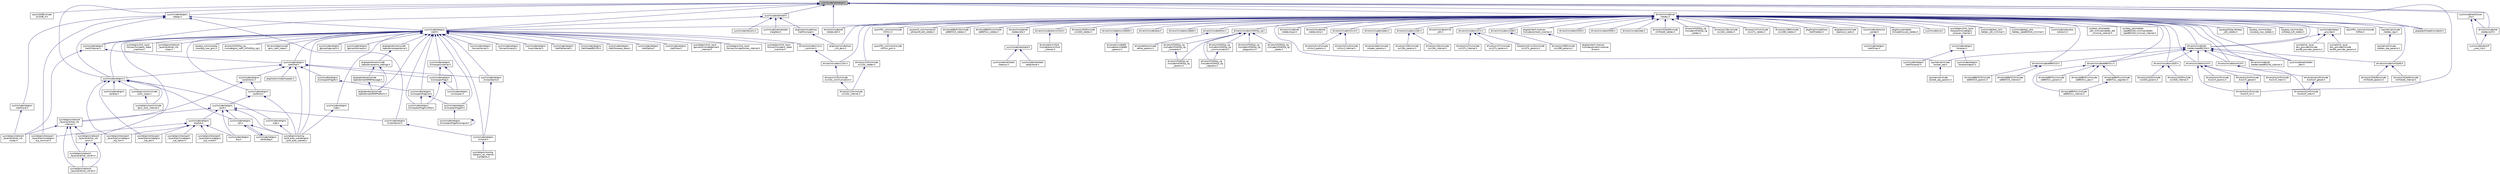 digraph "sys/include/net/netopt.h"
{
 // LATEX_PDF_SIZE
  edge [fontname="Helvetica",fontsize="10",labelfontname="Helvetica",labelfontsize="10"];
  node [fontname="Helvetica",fontsize="10",shape=record];
  Node1 [label="sys/include/net/netopt.h",height=0.2,width=0.4,color="black", fillcolor="grey75", style="filled", fontcolor="black",tooltip="Definition of global configuration options."];
  Node1 -> Node2 [dir="back",color="midnightblue",fontsize="10",style="solid",fontname="Helvetica"];
  Node2 [label="cpu/cc2538/include\l/cc2538_rf.h",height=0.2,width=0.4,color="black", fillcolor="white", style="filled",URL="$cc2538__rf_8h.html",tooltip="Low-level radio driver for the CC2538."];
  Node1 -> Node3 [dir="back",color="midnightblue",fontsize="10",style="solid",fontname="Helvetica"];
  Node3 [label="drivers/include/net\l/netdev/eth.h",height=0.2,width=0.4,color="black", fillcolor="white", style="filled",URL="$eth_8h.html",tooltip="Definitions for netdev common ethernet code."];
  Node1 -> Node4 [dir="back",color="midnightblue",fontsize="10",style="solid",fontname="Helvetica"];
  Node4 [label="drivers/include/net\l/netdev/ieee802154.h",height=0.2,width=0.4,color="black", fillcolor="white", style="filled",URL="$drivers_2include_2net_2netdev_2ieee802154_8h.html",tooltip="Definitions for netdev common IEEE 802.15.4 code."];
  Node4 -> Node5 [dir="back",color="midnightblue",fontsize="10",style="solid",fontname="Helvetica"];
  Node5 [label="cpu/native/include\l/socket_zep.h",height=0.2,width=0.4,color="black", fillcolor="white", style="filled",URL="$socket__zep_8h.html",tooltip="Socket ZEP definitions."];
  Node5 -> Node6 [dir="back",color="midnightblue",fontsize="10",style="solid",fontname="Helvetica"];
  Node6 [label="cpu/native/include\l/socket_zep_params.h",height=0.2,width=0.4,color="black", fillcolor="white", style="filled",URL="$socket__zep__params_8h.html",tooltip="Configuration parameters for the Socket-based ZEP driver."];
  Node4 -> Node7 [dir="back",color="midnightblue",fontsize="10",style="solid",fontname="Helvetica"];
  Node7 [label="drivers/include/at86rf215.h",height=0.2,width=0.4,color="black", fillcolor="white", style="filled",URL="$at86rf215_8h.html",tooltip="Interface definition for AT86RF215 based drivers."];
  Node7 -> Node8 [dir="back",color="midnightblue",fontsize="10",style="solid",fontname="Helvetica"];
  Node8 [label="drivers/at86rf215/include\l/at86rf215_internal.h",height=0.2,width=0.4,color="black", fillcolor="white", style="filled",URL="$at86rf215__internal_8h.html",tooltip="Low-Level functions for the AT86RF215 driver."];
  Node7 -> Node9 [dir="back",color="midnightblue",fontsize="10",style="solid",fontname="Helvetica"];
  Node9 [label="drivers/at86rf215/include\l/at86rf215_params.h",height=0.2,width=0.4,color="black", fillcolor="white", style="filled",URL="$at86rf215__params_8h.html",tooltip="Default configuration for the AT86RF215 driver."];
  Node4 -> Node10 [dir="back",color="midnightblue",fontsize="10",style="solid",fontname="Helvetica"];
  Node10 [label="drivers/include/at86rf2xx.h",height=0.2,width=0.4,color="black", fillcolor="white", style="filled",URL="$at86rf2xx_8h.html",tooltip="Interface definition for AT86RF2xx based drivers."];
  Node10 -> Node11 [dir="back",color="midnightblue",fontsize="10",style="solid",fontname="Helvetica"];
  Node11 [label="drivers/at86rf2xx/include\l/at86rf2xx_aes.h",height=0.2,width=0.4,color="black", fillcolor="white", style="filled",URL="$at86rf2xx__aes_8h.html",tooltip="The extended feature set of at86rf2xx transceivers comprises a hardware implementation of AES."];
  Node10 -> Node12 [dir="back",color="midnightblue",fontsize="10",style="solid",fontname="Helvetica"];
  Node12 [label="drivers/at86rf2xx/include\l/at86rf2xx_internal.h",height=0.2,width=0.4,color="black", fillcolor="white", style="filled",URL="$at86rf2xx__internal_8h.html",tooltip="Internal interfaces for AT86RF2xx drivers."];
  Node10 -> Node13 [dir="back",color="midnightblue",fontsize="10",style="solid",fontname="Helvetica"];
  Node13 [label="drivers/at86rf2xx/include\l/at86rf2xx_params.h",height=0.2,width=0.4,color="black", fillcolor="white", style="filled",URL="$at86rf2xx__params_8h.html",tooltip="Default configuration for the AT86RF2xx driver."];
  Node10 -> Node14 [dir="back",color="midnightblue",fontsize="10",style="solid",fontname="Helvetica"];
  Node14 [label="drivers/at86rf2xx/include\l/at86rf2xx_registers.h",height=0.2,width=0.4,color="black", fillcolor="white", style="filled",URL="$at86rf2xx__registers_8h.html",tooltip="Register and command definitions for AT86RF2xx devices."];
  Node14 -> Node12 [dir="back",color="midnightblue",fontsize="10",style="solid",fontname="Helvetica"];
  Node4 -> Node15 [dir="back",color="midnightblue",fontsize="10",style="solid",fontname="Helvetica"];
  Node15 [label="drivers/include/cc2420.h",height=0.2,width=0.4,color="black", fillcolor="white", style="filled",URL="$cc2420_8h.html",tooltip="Interface definition for the CC2420 driver."];
  Node15 -> Node16 [dir="back",color="midnightblue",fontsize="10",style="solid",fontname="Helvetica"];
  Node16 [label="drivers/cc2420/include\l/cc2420_internal.h",height=0.2,width=0.4,color="black", fillcolor="white", style="filled",URL="$cc2420__internal_8h.html",tooltip="Definitions and settings for the cc2420."];
  Node15 -> Node17 [dir="back",color="midnightblue",fontsize="10",style="solid",fontname="Helvetica"];
  Node17 [label="drivers/cc2420/include\l/cc2420_params.h",height=0.2,width=0.4,color="black", fillcolor="white", style="filled",URL="$cc2420__params_8h.html",tooltip="Default configuration for the CC2420 driver."];
  Node4 -> Node18 [dir="back",color="midnightblue",fontsize="10",style="solid",fontname="Helvetica"];
  Node18 [label="drivers/include/kw2xrf.h",height=0.2,width=0.4,color="black", fillcolor="white", style="filled",URL="$kw2xrf_8h.html",tooltip="Interface definition for the kw2xrf driver."];
  Node18 -> Node19 [dir="back",color="midnightblue",fontsize="10",style="solid",fontname="Helvetica"];
  Node19 [label="drivers/kw2xrf/include\l/kw2xrf_getset.h",height=0.2,width=0.4,color="black", fillcolor="white", style="filled",URL="$kw2xrf__getset_8h.html",tooltip="get/set interfaces for kw2xrf driver"];
  Node19 -> Node20 [dir="back",color="midnightblue",fontsize="10",style="solid",fontname="Helvetica"];
  Node20 [label="drivers/kw2xrf/include\l/kw2xrf_tm.h",height=0.2,width=0.4,color="black", fillcolor="white", style="filled",URL="$kw2xrf__tm_8h.html",tooltip="Testing interfaces for kw2xrf driver."];
  Node18 -> Node21 [dir="back",color="midnightblue",fontsize="10",style="solid",fontname="Helvetica"];
  Node21 [label="drivers/kw2xrf/include\l/kw2xrf_intern.h",height=0.2,width=0.4,color="black", fillcolor="white", style="filled",URL="$kw2xrf__intern_8h.html",tooltip="Internal function interfaces for kw2xrf driver."];
  Node18 -> Node22 [dir="back",color="midnightblue",fontsize="10",style="solid",fontname="Helvetica"];
  Node22 [label="drivers/kw2xrf/include\l/kw2xrf_params.h",height=0.2,width=0.4,color="black", fillcolor="white", style="filled",URL="$kw2xrf__params_8h.html",tooltip="Default configuration for the KW2XRF driver."];
  Node18 -> Node20 [dir="back",color="midnightblue",fontsize="10",style="solid",fontname="Helvetica"];
  Node4 -> Node23 [dir="back",color="midnightblue",fontsize="10",style="solid",fontname="Helvetica"];
  Node23 [label="drivers/include/kw41zrf.h",height=0.2,width=0.4,color="black", fillcolor="white", style="filled",URL="$kw41zrf_8h.html",tooltip="Interface definition for the kw41zrf driver."];
  Node23 -> Node24 [dir="back",color="midnightblue",fontsize="10",style="solid",fontname="Helvetica"];
  Node24 [label="drivers/kw41zrf/include\l/kw41zrf_getset.h",height=0.2,width=0.4,color="black", fillcolor="white", style="filled",URL="$kw41zrf__getset_8h.html",tooltip="get/set interfaces for kw41zrf driver"];
  Node24 -> Node25 [dir="back",color="midnightblue",fontsize="10",style="solid",fontname="Helvetica"];
  Node25 [label="drivers/kw41zrf/include\l/kw41zrf_intern.h",height=0.2,width=0.4,color="black", fillcolor="white", style="filled",URL="$kw41zrf__intern_8h.html",tooltip="Internal function interfaces for kw41zrf driver."];
  Node23 -> Node25 [dir="back",color="midnightblue",fontsize="10",style="solid",fontname="Helvetica"];
  Node4 -> Node26 [dir="back",color="midnightblue",fontsize="10",style="solid",fontname="Helvetica"];
  Node26 [label="drivers/include/mrf24j40.h",height=0.2,width=0.4,color="black", fillcolor="white", style="filled",URL="$mrf24j40_8h.html",tooltip="Interface definition for MRF24J40 based drivers ."];
  Node26 -> Node27 [dir="back",color="midnightblue",fontsize="10",style="solid",fontname="Helvetica"];
  Node27 [label="drivers/mrf24j40/include\l/mrf24j40_internal.h",height=0.2,width=0.4,color="black", fillcolor="white", style="filled",URL="$mrf24j40__internal_8h.html",tooltip="Internal interfaces for MRF24J40 drivers."];
  Node26 -> Node28 [dir="back",color="midnightblue",fontsize="10",style="solid",fontname="Helvetica"];
  Node28 [label="drivers/mrf24j40/include\l/mrf24j40_params.h",height=0.2,width=0.4,color="black", fillcolor="white", style="filled",URL="$mrf24j40__params_8h.html",tooltip="Default configuration for the MRF24J40 driver."];
  Node4 -> Node29 [dir="back",color="midnightblue",fontsize="10",style="solid",fontname="Helvetica"];
  Node29 [label="drivers/include/net\l/netdev/ieee802154_submac.h",height=0.2,width=0.4,color="black", fillcolor="white", style="filled",URL="$ieee802154__submac_8h_source.html",tooltip=" "];
  Node4 -> Node30 [dir="back",color="midnightblue",fontsize="10",style="solid",fontname="Helvetica"];
  Node30 [label="sys/include/net/netdev\l_test.h",height=0.2,width=0.4,color="black", fillcolor="white", style="filled",URL="$netdev__test_8h.html",tooltip="netdev dummy test driver definitions"];
  Node1 -> Node31 [dir="back",color="midnightblue",fontsize="10",style="solid",fontname="Helvetica"];
  Node31 [label="drivers/include/net\l/netdev/wifi.h",height=0.2,width=0.4,color="black", fillcolor="white", style="filled",URL="$drivers_2include_2net_2netdev_2wifi_8h.html",tooltip="Definitions for netdev common Wi-Fi code."];
  Node31 -> Node32 [dir="back",color="midnightblue",fontsize="10",style="solid",fontname="Helvetica"];
  Node32 [label="sys/include/net/wifi\l_scan_list.h",height=0.2,width=0.4,color="black", fillcolor="white", style="filled",URL="$wifi__scan__list_8h.html",tooltip="Thin wrapper around l2scan list to support WiFi scan results."];
  Node1 -> Node33 [dir="back",color="midnightblue",fontsize="10",style="solid",fontname="Helvetica"];
  Node33 [label="drivers/include/net\l/netdev.h",height=0.2,width=0.4,color="black", fillcolor="white", style="filled",URL="$drivers_2include_2net_2netdev_8h.html",tooltip="Definitions low-level network driver interface."];
  Node33 -> Node34 [dir="back",color="midnightblue",fontsize="10",style="solid",fontname="Helvetica"];
  Node34 [label="cpu/esp32/esp-eth/esp\l_eth_netdev.h",height=0.2,width=0.4,color="black", fillcolor="white", style="filled",URL="$esp__eth__netdev_8h.html",tooltip="Netdev interface for the ESP32 Ethernet MAC module."];
  Node33 -> Node35 [dir="back",color="midnightblue",fontsize="10",style="solid",fontname="Helvetica"];
  Node35 [label="cpu/esp_common/esp\l-now/esp_now_netdev.h",height=0.2,width=0.4,color="black", fillcolor="white", style="filled",URL="$esp__now__netdev_8h.html",tooltip="Netdev interface for the ESP-NOW WiFi P2P protocol."];
  Node33 -> Node36 [dir="back",color="midnightblue",fontsize="10",style="solid",fontname="Helvetica"];
  Node36 [label="cpu/esp_common/esp\l-wifi/esp_wifi_netdev.h",height=0.2,width=0.4,color="black", fillcolor="white", style="filled",URL="$esp__wifi__netdev_8h.html",tooltip="Network device driver for the ESP SoCs WiFi interface."];
  Node33 -> Node37 [dir="back",color="midnightblue",fontsize="10",style="solid",fontname="Helvetica"];
  Node37 [label="cpu/native/include\l/netdev_tap.h",height=0.2,width=0.4,color="black", fillcolor="white", style="filled",URL="$netdev__tap_8h.html",tooltip="Low-level ethernet driver for native tap interfaces."];
  Node37 -> Node38 [dir="back",color="midnightblue",fontsize="10",style="solid",fontname="Helvetica"];
  Node38 [label="cpu/native/include\l/netdev_tap_params.h",height=0.2,width=0.4,color="black", fillcolor="white", style="filled",URL="$netdev__tap__params_8h.html",tooltip="Default configuration for the netdev_tap driver."];
  Node33 -> Node5 [dir="back",color="midnightblue",fontsize="10",style="solid",fontname="Helvetica"];
  Node33 -> Node39 [dir="back",color="midnightblue",fontsize="10",style="solid",fontname="Helvetica"];
  Node39 [label="cpu/nrf5x_common/include\l/nrfble.h",height=0.2,width=0.4,color="black", fillcolor="white", style="filled",URL="$nrfble_8h.html",tooltip="Interface definition for the nrfble radio driver."];
  Node33 -> Node40 [dir="back",color="midnightblue",fontsize="10",style="solid",fontname="Helvetica"];
  Node40 [label="cpu/nrf5x_common/include\l/nrfmin.h",height=0.2,width=0.4,color="black", fillcolor="white", style="filled",URL="$nrfmin_8h.html",tooltip="Interface definition for the nrfmin NRF51822 radio driver."];
  Node40 -> Node41 [dir="back",color="midnightblue",fontsize="10",style="solid",fontname="Helvetica"];
  Node41 [label="cpu/nrf5x_common/include\l/nrfmin_gnrc.h",height=0.2,width=0.4,color="black", fillcolor="white", style="filled",URL="$nrfmin__gnrc_8h.html",tooltip="GNRC adapter for nrfmin devices (e.g."];
  Node33 -> Node42 [dir="back",color="midnightblue",fontsize="10",style="solid",fontname="Helvetica"];
  Node42 [label="cpu/sam0_common/sam0\l_eth/sam0_eth_netdev.h",height=0.2,width=0.4,color="black", fillcolor="white", style="filled",URL="$sam0__eth__netdev_8h.html",tooltip="Netdev interface for the SAM0 Ethernet GMAC peripheral."];
  Node33 -> Node43 [dir="back",color="midnightblue",fontsize="10",style="solid",fontname="Helvetica"];
  Node43 [label="drivers/at86rf215/include\l/at86rf215_netdev.h",height=0.2,width=0.4,color="black", fillcolor="white", style="filled",URL="$at86rf215__netdev_8h.html",tooltip="Netdev interface to AT86RF215 driver."];
  Node33 -> Node44 [dir="back",color="midnightblue",fontsize="10",style="solid",fontname="Helvetica"];
  Node44 [label="drivers/at86rf2xx/include\l/at86rf2xx_netdev.h",height=0.2,width=0.4,color="black", fillcolor="white", style="filled",URL="$at86rf2xx__netdev_8h.html",tooltip="Netdev interface to AT86RF2xx drivers."];
  Node33 -> Node45 [dir="back",color="midnightblue",fontsize="10",style="solid",fontname="Helvetica"];
  Node45 [label="drivers/cc110x/include\l/cc110x_netdev.h",height=0.2,width=0.4,color="black", fillcolor="white", style="filled",URL="$cc110x__netdev_8h.html",tooltip="Functions related to the netdev interface of the CC110x driver."];
  Node45 -> Node46 [dir="back",color="midnightblue",fontsize="10",style="solid",fontname="Helvetica"];
  Node46 [label="drivers/cc110x/include\l/cc110x_internal.h",height=0.2,width=0.4,color="black", fillcolor="white", style="filled",URL="$cc110x__internal_8h.html",tooltip="Internal functions of the CC110x transceiver driver."];
  Node33 -> Node47 [dir="back",color="midnightblue",fontsize="10",style="solid",fontname="Helvetica"];
  Node47 [label="drivers/cc2420/include\l/cc2420_netdev.h",height=0.2,width=0.4,color="black", fillcolor="white", style="filled",URL="$cc2420__netdev_8h.html",tooltip="Netdev interface for the CC2420."];
  Node33 -> Node7 [dir="back",color="midnightblue",fontsize="10",style="solid",fontname="Helvetica"];
  Node33 -> Node10 [dir="back",color="midnightblue",fontsize="10",style="solid",fontname="Helvetica"];
  Node33 -> Node48 [dir="back",color="midnightblue",fontsize="10",style="solid",fontname="Helvetica"];
  Node48 [label="drivers/include/atwinc15x0.h",height=0.2,width=0.4,color="black", fillcolor="white", style="filled",URL="$atwinc15x0_8h.html",tooltip="Netdev Driver for the Microchip ATWINC15x0 WiFi Module."];
  Node48 -> Node49 [dir="back",color="midnightblue",fontsize="10",style="solid",fontname="Helvetica"];
  Node49 [label="drivers/atwinc15x0\l/include/atwinc15x0\l_internal.h",height=0.2,width=0.4,color="black", fillcolor="white", style="filled",URL="$atwinc15x0__internal_8h.html",tooltip="Internal definitions for the ATWINC15x0 WiFi netdev driver."];
  Node33 -> Node50 [dir="back",color="midnightblue",fontsize="10",style="solid",fontname="Helvetica"];
  Node50 [label="drivers/include/cc110x.h",height=0.2,width=0.4,color="black", fillcolor="white", style="filled",URL="$cc110x_8h.html",tooltip="Interface definition for the CC1100/CC1101 driver."];
  Node50 -> Node51 [dir="back",color="midnightblue",fontsize="10",style="solid",fontname="Helvetica"];
  Node51 [label="drivers/cc110x/include\l/cc110x_communication.h",height=0.2,width=0.4,color="black", fillcolor="white", style="filled",URL="$cc110x__communication_8h.html",tooltip="Functions to communicate with the CC1100/CC1101 transceiver."];
  Node51 -> Node46 [dir="back",color="midnightblue",fontsize="10",style="solid",fontname="Helvetica"];
  Node33 -> Node15 [dir="back",color="midnightblue",fontsize="10",style="solid",fontname="Helvetica"];
  Node33 -> Node52 [dir="back",color="midnightblue",fontsize="10",style="solid",fontname="Helvetica"];
  Node52 [label="drivers/include/dose.h",height=0.2,width=0.4,color="black", fillcolor="white", style="filled",URL="$dose_8h.html",tooltip="Driver for the Differentially Operated Serial Ethernet module."];
  Node33 -> Node53 [dir="back",color="midnightblue",fontsize="10",style="solid",fontname="Helvetica"];
  Node53 [label="drivers/include/enc28j60.h",height=0.2,width=0.4,color="black", fillcolor="white", style="filled",URL="$enc28j60_8h.html",tooltip="Interface definition for the ENC28J60 driver ."];
  Node33 -> Node54 [dir="back",color="midnightblue",fontsize="10",style="solid",fontname="Helvetica"];
  Node54 [label="drivers/include/encx24j600.h",height=0.2,width=0.4,color="black", fillcolor="white", style="filled",URL="$encx24j600_8h.html",tooltip="Interface definition for the ENCX24J600 driver."];
  Node54 -> Node55 [dir="back",color="midnightblue",fontsize="10",style="solid",fontname="Helvetica"];
  Node55 [label="drivers/encx24j600\l/include/encx24j600\l_params.h",height=0.2,width=0.4,color="black", fillcolor="white", style="filled",URL="$encx24j600__params_8h.html",tooltip="Default configuration for the ENCX24J600 Ethernet driver."];
  Node33 -> Node56 [dir="back",color="midnightblue",fontsize="10",style="solid",fontname="Helvetica"];
  Node56 [label="drivers/include/ethos.h",height=0.2,width=0.4,color="black", fillcolor="white", style="filled",URL="$ethos_8h.html",tooltip="Interface definition for the ethernet-over-serial module."];
  Node56 -> Node57 [dir="back",color="midnightblue",fontsize="10",style="solid",fontname="Helvetica"];
  Node57 [label="drivers/ethos/include\l/ethos_params.h",height=0.2,width=0.4,color="black", fillcolor="white", style="filled",URL="$ethos__params_8h.html",tooltip="Default configuration for the ethos device driver."];
  Node33 -> Node18 [dir="back",color="midnightblue",fontsize="10",style="solid",fontname="Helvetica"];
  Node33 -> Node23 [dir="back",color="midnightblue",fontsize="10",style="solid",fontname="Helvetica"];
  Node33 -> Node26 [dir="back",color="midnightblue",fontsize="10",style="solid",fontname="Helvetica"];
  Node33 -> Node58 [dir="back",color="midnightblue",fontsize="10",style="solid",fontname="Helvetica"];
  Node58 [label="drivers/include/net\l/netdev/ble.h",height=0.2,width=0.4,color="black", fillcolor="white", style="filled",URL="$drivers_2include_2net_2netdev_2ble_8h.html",tooltip="BLE specific adaption for the Netdev API."];
  Node58 -> Node59 [dir="back",color="midnightblue",fontsize="10",style="solid",fontname="Helvetica"];
  Node59 [label="sys/include/net/skald.h",height=0.2,width=0.4,color="black", fillcolor="white", style="filled",URL="$skald_8h.html",tooltip="Skald's basic interface."];
  Node59 -> Node60 [dir="back",color="midnightblue",fontsize="10",style="solid",fontname="Helvetica"];
  Node60 [label="sys/include/net/skald\l/eddystone.h",height=0.2,width=0.4,color="black", fillcolor="white", style="filled",URL="$skald_2eddystone_8h.html",tooltip="Skald's basic interface."];
  Node59 -> Node61 [dir="back",color="midnightblue",fontsize="10",style="solid",fontname="Helvetica"];
  Node61 [label="sys/include/net/skald\l/ibeacon.h",height=0.2,width=0.4,color="black", fillcolor="white", style="filled",URL="$ibeacon_8h.html",tooltip="Skald's basic interface."];
  Node33 -> Node3 [dir="back",color="midnightblue",fontsize="10",style="solid",fontname="Helvetica"];
  Node33 -> Node4 [dir="back",color="midnightblue",fontsize="10",style="solid",fontname="Helvetica"];
  Node33 -> Node29 [dir="back",color="midnightblue",fontsize="10",style="solid",fontname="Helvetica"];
  Node33 -> Node62 [dir="back",color="midnightblue",fontsize="10",style="solid",fontname="Helvetica"];
  Node62 [label="drivers/include/net\l/netdev/layer.h",height=0.2,width=0.4,color="black", fillcolor="white", style="filled",URL="$layer_8h.html",tooltip="Netdev layer helper functions."];
  Node33 -> Node63 [dir="back",color="midnightblue",fontsize="10",style="solid",fontname="Helvetica"];
  Node63 [label="drivers/include/net\l/netdev/lora.h",height=0.2,width=0.4,color="black", fillcolor="white", style="filled",URL="$drivers_2include_2net_2netdev_2lora_8h.html",tooltip="Definitions for netdev common LoRa code."];
  Node33 -> Node64 [dir="back",color="midnightblue",fontsize="10",style="solid",fontname="Helvetica"];
  Node64 [label="drivers/include/nrf24l01p_ng.h",height=0.2,width=0.4,color="black", fillcolor="white", style="filled",URL="$nrf24l01p__ng_8h.html",tooltip="Public interface for NRF24L01+ (NG) devices."];
  Node64 -> Node65 [dir="back",color="midnightblue",fontsize="10",style="solid",fontname="Helvetica"];
  Node65 [label="drivers/nrf24l01p_ng\l/include/nrf24l01p_ng\l_communication.h",height=0.2,width=0.4,color="black", fillcolor="white", style="filled",URL="$nrf24l01p__ng__communication_8h.html",tooltip="Functions to communicate with the NRF24L01+ (NG) transceiver via SPI."];
  Node65 -> Node66 [dir="back",color="midnightblue",fontsize="10",style="solid",fontname="Helvetica"];
  Node66 [label="drivers/nrf24l01p_ng\l/include/nrf24l01p_ng\l_registers.h",height=0.2,width=0.4,color="black", fillcolor="white", style="filled",URL="$nrf24l01p__ng__registers_8h.html",tooltip="Register map of NRF24L01+ (NG) devices."];
  Node64 -> Node67 [dir="back",color="midnightblue",fontsize="10",style="solid",fontname="Helvetica"];
  Node67 [label="drivers/nrf24l01p_ng\l/include/nrf24l01p_ng\l_constants.h",height=0.2,width=0.4,color="black", fillcolor="white", style="filled",URL="$nrf24l01p__ng__constants_8h.html",tooltip="Constants from the datasheet of the NRF24L01+ (NG) transceiver."];
  Node67 -> Node68 [dir="back",color="midnightblue",fontsize="10",style="solid",fontname="Helvetica"];
  Node68 [label="drivers/nrf24l01p_ng\l/include/nrf24l01p_ng\l_params.h",height=0.2,width=0.4,color="black", fillcolor="white", style="filled",URL="$nrf24l01p__ng__params_8h.html",tooltip="Board specific configuration for all NRF24L01+ (NG) devices."];
  Node64 -> Node69 [dir="back",color="midnightblue",fontsize="10",style="solid",fontname="Helvetica"];
  Node69 [label="drivers/nrf24l01p_ng\l/include/nrf24l01p_ng\l_diagnostics.h",height=0.2,width=0.4,color="black", fillcolor="white", style="filled",URL="$nrf24l01p__ng__diagnostics_8h.html",tooltip="Functions to print NRF24L01+ (NG) debug information."];
  Node64 -> Node68 [dir="back",color="midnightblue",fontsize="10",style="solid",fontname="Helvetica"];
  Node64 -> Node66 [dir="back",color="midnightblue",fontsize="10",style="solid",fontname="Helvetica"];
  Node64 -> Node70 [dir="back",color="midnightblue",fontsize="10",style="solid",fontname="Helvetica"];
  Node70 [label="drivers/nrf24l01p_ng\l/include/nrf24l01p_ng\l_states.h",height=0.2,width=0.4,color="black", fillcolor="white", style="filled",URL="$nrf24l01p__ng__states_8h.html",tooltip="Operation states of NRF24L01+ (NG) devices."];
  Node33 -> Node71 [dir="back",color="midnightblue",fontsize="10",style="solid",fontname="Helvetica"];
  Node71 [label="drivers/include/rn2xx3.h",height=0.2,width=0.4,color="black", fillcolor="white", style="filled",URL="$rn2xx3_8h.html",tooltip="High-level driver for the RN2483/RN2903 LoRa modules."];
  Node71 -> Node72 [dir="back",color="midnightblue",fontsize="10",style="solid",fontname="Helvetica"];
  Node72 [label="drivers/rn2xx3/include\l/rn2xx3_internal.h",height=0.2,width=0.4,color="black", fillcolor="white", style="filled",URL="$rn2xx3__internal_8h.html",tooltip="Internal driver definitions for the RN2483/RN2903 LoRa modules."];
  Node71 -> Node73 [dir="back",color="midnightblue",fontsize="10",style="solid",fontname="Helvetica"];
  Node73 [label="drivers/rn2xx3/include\l/rn2xx3_params.h",height=0.2,width=0.4,color="black", fillcolor="white", style="filled",URL="$rn2xx3__params_8h.html",tooltip="Default configuration for RN2483/RN2903 devices."];
  Node33 -> Node74 [dir="back",color="midnightblue",fontsize="10",style="solid",fontname="Helvetica"];
  Node74 [label="drivers/include/slipdev.h",height=0.2,width=0.4,color="black", fillcolor="white", style="filled",URL="$slipdev_8h.html",tooltip="SLIP device definitions."];
  Node74 -> Node75 [dir="back",color="midnightblue",fontsize="10",style="solid",fontname="Helvetica"];
  Node75 [label="drivers/slipdev/include\l/slipdev_params.h",height=0.2,width=0.4,color="black", fillcolor="white", style="filled",URL="$slipdev__params_8h.html",tooltip="Default configuration for the SLIP device driver."];
  Node33 -> Node76 [dir="back",color="midnightblue",fontsize="10",style="solid",fontname="Helvetica"];
  Node76 [label="drivers/include/stm32\l_eth.h",height=0.2,width=0.4,color="black", fillcolor="white", style="filled",URL="$stm32__eth_8h_source.html",tooltip=" "];
  Node33 -> Node77 [dir="back",color="midnightblue",fontsize="10",style="solid",fontname="Helvetica"];
  Node77 [label="drivers/include/sx126x.h",height=0.2,width=0.4,color="black", fillcolor="white", style="filled",URL="$sx126x_8h.html",tooltip=" "];
  Node77 -> Node78 [dir="back",color="midnightblue",fontsize="10",style="solid",fontname="Helvetica"];
  Node78 [label="drivers/sx126x/include\l/sx126x_internal.h",height=0.2,width=0.4,color="black", fillcolor="white", style="filled",URL="$sx126x__internal_8h.html",tooltip=" "];
  Node77 -> Node79 [dir="back",color="midnightblue",fontsize="10",style="solid",fontname="Helvetica"];
  Node79 [label="drivers/sx126x/include\l/sx126x_params.h",height=0.2,width=0.4,color="black", fillcolor="white", style="filled",URL="$sx126x__params_8h.html",tooltip="Default configuration."];
  Node33 -> Node80 [dir="back",color="midnightblue",fontsize="10",style="solid",fontname="Helvetica"];
  Node80 [label="drivers/include/sx127x.h",height=0.2,width=0.4,color="black", fillcolor="white", style="filled",URL="$sx127x_8h.html",tooltip="Public interface for SX127X driver."];
  Node80 -> Node81 [dir="back",color="midnightblue",fontsize="10",style="solid",fontname="Helvetica"];
  Node81 [label="boards/nz32-sc151/include\l/sx127x_params.h",height=0.2,width=0.4,color="black", fillcolor="white", style="filled",URL="$boards_2nz32-sc151_2include_2sx127x__params_8h.html",tooltip="sx127x configuration for nz32-sc15 using modtronix inAir9 LoRa module"];
  Node80 -> Node82 [dir="back",color="midnightblue",fontsize="10",style="solid",fontname="Helvetica"];
  Node82 [label="drivers/sx127x/include\l/sx127x_internal.h",height=0.2,width=0.4,color="black", fillcolor="white", style="filled",URL="$sx127x__internal_8h.html",tooltip="Semtech SX127X internal functions."];
  Node80 -> Node83 [dir="back",color="midnightblue",fontsize="10",style="solid",fontname="Helvetica"];
  Node83 [label="drivers/sx127x/include\l/sx127x_params.h",height=0.2,width=0.4,color="black", fillcolor="white", style="filled",URL="$drivers_2sx127x_2include_2sx127x__params_8h.html",tooltip="Default configuration for SX127X driver."];
  Node33 -> Node84 [dir="back",color="midnightblue",fontsize="10",style="solid",fontname="Helvetica"];
  Node84 [label="drivers/include/sx1280.h",height=0.2,width=0.4,color="black", fillcolor="white", style="filled",URL="$sx1280_8h.html",tooltip=" "];
  Node84 -> Node85 [dir="back",color="midnightblue",fontsize="10",style="solid",fontname="Helvetica"];
  Node85 [label="drivers/sx1280/include\l/sx1280_params.h",height=0.2,width=0.4,color="black", fillcolor="white", style="filled",URL="$sx1280__params_8h.html",tooltip="Default configuration."];
  Node33 -> Node86 [dir="back",color="midnightblue",fontsize="10",style="solid",fontname="Helvetica"];
  Node86 [label="drivers/include/w5100.h",height=0.2,width=0.4,color="black", fillcolor="white", style="filled",URL="$w5100_8h.html",tooltip="Interface definition for the W5100 device driver."];
  Node33 -> Node87 [dir="back",color="midnightblue",fontsize="10",style="solid",fontname="Helvetica"];
  Node87 [label="drivers/include/w5500.h",height=0.2,width=0.4,color="black", fillcolor="white", style="filled",URL="$w5500_8h.html",tooltip="Interface definition for the W5500 device driver."];
  Node33 -> Node88 [dir="back",color="midnightblue",fontsize="10",style="solid",fontname="Helvetica"];
  Node88 [label="drivers/include/xbee.h",height=0.2,width=0.4,color="black", fillcolor="white", style="filled",URL="$xbee_8h.html",tooltip="High-level driver for the XBee S1 802.15.4 modem."];
  Node33 -> Node89 [dir="back",color="midnightblue",fontsize="10",style="solid",fontname="Helvetica"];
  Node89 [label="drivers/mrf24j40/include\l/mrf24j40_netdev.h",height=0.2,width=0.4,color="black", fillcolor="white", style="filled",URL="$mrf24j40__netdev_8h.html",tooltip="Netdev interface to MRF24J40 drivers."];
  Node33 -> Node90 [dir="back",color="midnightblue",fontsize="10",style="solid",fontname="Helvetica"];
  Node90 [label="drivers/nrf24l01p_ng\l/include/nrf24l01p_ng\l_netdev.h",height=0.2,width=0.4,color="black", fillcolor="white", style="filled",URL="$nrf24l01p__ng__netdev_8h.html",tooltip="Netdev driver interface for NRF24L01+ (NG) device driver."];
  Node33 -> Node91 [dir="back",color="midnightblue",fontsize="10",style="solid",fontname="Helvetica"];
  Node91 [label="drivers/sx126x/include\l/sx126x_netdev.h",height=0.2,width=0.4,color="black", fillcolor="white", style="filled",URL="$sx126x__netdev_8h.html",tooltip="Netdev driver definitions for SX1261/2/8 and LLCC68 driver."];
  Node33 -> Node92 [dir="back",color="midnightblue",fontsize="10",style="solid",fontname="Helvetica"];
  Node92 [label="drivers/sx127x/include\l/sx127x_netdev.h",height=0.2,width=0.4,color="black", fillcolor="white", style="filled",URL="$sx127x__netdev_8h.html",tooltip="Netdev driver definitions for SX127X driver."];
  Node33 -> Node93 [dir="back",color="midnightblue",fontsize="10",style="solid",fontname="Helvetica"];
  Node93 [label="drivers/sx1280/include\l/sx1280_netdev.h",height=0.2,width=0.4,color="black", fillcolor="white", style="filled",URL="$sx1280__netdev_8h.html",tooltip="Netdev driver definitions for LoRa SX1280 Driver driver."];
  Node33 -> Node94 [dir="back",color="midnightblue",fontsize="10",style="solid",fontname="Helvetica"];
  Node94 [label="pkg/lwip/include/lwip\l/netif/netdev.h",height=0.2,width=0.4,color="black", fillcolor="white", style="filled",URL="$pkg_2lwip_2include_2lwip_2netif_2netdev_8h.html",tooltip="lwIP netdev adapter definitions"];
  Node33 -> Node95 [dir="back",color="midnightblue",fontsize="10",style="solid",fontname="Helvetica"];
  Node95 [label="pkg/lwip/include/lwip\l_init_devs.h",height=0.2,width=0.4,color="black", fillcolor="white", style="filled",URL="$lwip__init__devs_8h.html",tooltip="Helpers for simplified network setup."];
  Node33 -> Node96 [dir="back",color="midnightblue",fontsize="10",style="solid",fontname="Helvetica"];
  Node96 [label="pkg/openthread/include/ot.h",height=0.2,width=0.4,color="black", fillcolor="white", style="filled",URL="$ot_8h.html",tooltip=" "];
  Node33 -> Node97 [dir="back",color="midnightblue",fontsize="10",style="solid",fontname="Helvetica"];
  Node97 [label="pkg/openwsn/include\l/openwsn_radio.h",height=0.2,width=0.4,color="black", fillcolor="white", style="filled",URL="$openwsn__radio_8h.html",tooltip="RIOT adaption of the \"radio\" bsp module definitions."];
  Node33 -> Node98 [dir="back",color="midnightblue",fontsize="10",style="solid",fontname="Helvetica"];
  Node98 [label="pkg/semtech-loramac\l/include/semtech_loramac.h",height=0.2,width=0.4,color="black", fillcolor="white", style="filled",URL="$semtech__loramac_8h.html",tooltip="Public API and definitions of the Semtech LoRaMAC."];
  Node98 -> Node99 [dir="back",color="midnightblue",fontsize="10",style="solid",fontname="Helvetica"];
  Node99 [label="pkg/semtech-loramac\l/include/semtech-loramac\l/timer.h",height=0.2,width=0.4,color="black", fillcolor="white", style="filled",URL="$pkg_2semtech-loramac_2include_2semtech-loramac_2timer_8h.html",tooltip="Semtech LoRaMAC timer compatibility definitions."];
  Node33 -> Node100 [dir="back",color="midnightblue",fontsize="10",style="solid",fontname="Helvetica"];
  Node100 [label="pkg/tinyusb/netdev\l/include/tinyusb_netdev.h",height=0.2,width=0.4,color="black", fillcolor="white", style="filled",URL="$tinyusb__netdev_8h.html",tooltip="TinyUSB netdev driver for CDC ECM, CDC NCM and RNDIS protocol."];
  Node33 -> Node101 [dir="back",color="midnightblue",fontsize="10",style="solid",fontname="Helvetica"];
  Node101 [label="sys/include/luid.h",height=0.2,width=0.4,color="black", fillcolor="white", style="filled",URL="$luid_8h.html",tooltip="Header of the unique ID generation module."];
  Node33 -> Node102 [dir="back",color="midnightblue",fontsize="10",style="solid",fontname="Helvetica"];
  Node102 [label="sys/include/net/csma\l_sender.h",height=0.2,width=0.4,color="black", fillcolor="white", style="filled",URL="$csma__sender_8h.html",tooltip="Interface definition for the CSMA/CA helper."];
  Node102 -> Node103 [dir="back",color="midnightblue",fontsize="10",style="solid",fontname="Helvetica"];
  Node103 [label="sys/include/net/gnrc\l/netif/mac.h",height=0.2,width=0.4,color="black", fillcolor="white", style="filled",URL="$netif_2mac_8h.html",tooltip="Common MAC module definitions for Network interface API"];
  Node33 -> Node104 [dir="back",color="midnightblue",fontsize="10",style="solid",fontname="Helvetica"];
  Node104 [label="sys/include/net/eui\l_provider.h",height=0.2,width=0.4,color="black", fillcolor="white", style="filled",URL="$eui__provider_8h.html",tooltip="EUI-48 and EUI-64 address provider."];
  Node104 -> Node4 [dir="back",color="midnightblue",fontsize="10",style="solid",fontname="Helvetica"];
  Node104 -> Node105 [dir="back",color="midnightblue",fontsize="10",style="solid",fontname="Helvetica"];
  Node105 [label="sys/net/link_layer\l/eui_provider/include\l/eui48_provider_params.h",height=0.2,width=0.4,color="black", fillcolor="white", style="filled",URL="$eui48__provider__params_8h.html",tooltip="EUI-48 address provider default values."];
  Node104 -> Node106 [dir="back",color="midnightblue",fontsize="10",style="solid",fontname="Helvetica"];
  Node106 [label="sys/net/link_layer\l/eui_provider/include\l/eui64_provider_params.h",height=0.2,width=0.4,color="black", fillcolor="white", style="filled",URL="$eui64__provider__params_8h.html",tooltip="EUI-64 address provider default values."];
  Node33 -> Node107 [dir="back",color="midnightblue",fontsize="10",style="solid",fontname="Helvetica"];
  Node107 [label="sys/include/net/gnrc\l/netif.h",height=0.2,width=0.4,color="black", fillcolor="white", style="filled",URL="$gnrc_2netif_8h.html",tooltip="Definition for GNRC's network interfaces."];
  Node107 -> Node108 [dir="back",color="midnightblue",fontsize="10",style="solid",fontname="Helvetica"];
  Node108 [label="cpu/esp_common/esp\l-now/esp_now_gnrc.h",height=0.2,width=0.4,color="black", fillcolor="white", style="filled",URL="$esp__now__gnrc_8h.html",tooltip="ESP-NOW adaption for Network interface API."];
  Node107 -> Node109 [dir="back",color="midnightblue",fontsize="10",style="solid",fontname="Helvetica"];
  Node109 [label="drivers/include/cc1xxx\l_common.h",height=0.2,width=0.4,color="black", fillcolor="white", style="filled",URL="$cc1xxx__common_8h.html",tooltip="CC110x/CC1200 adaption for Network interface API."];
  Node109 -> Node50 [dir="back",color="midnightblue",fontsize="10",style="solid",fontname="Helvetica"];
  Node107 -> Node110 [dir="back",color="midnightblue",fontsize="10",style="solid",fontname="Helvetica"];
  Node110 [label="drivers/nrf24l01p_ng\l/include/gnrc_netif_nrf24l01p_ng.h",height=0.2,width=0.4,color="black", fillcolor="white", style="filled",URL="$gnrc__netif__nrf24l01p__ng_8h.html",tooltip="NRF24L01+ (NG) adaptation for Network interface API."];
  Node107 -> Node111 [dir="back",color="midnightblue",fontsize="10",style="solid",fontname="Helvetica"];
  Node111 [label="drivers/xbee/include\l/gnrc_netif_xbee.h",height=0.2,width=0.4,color="black", fillcolor="white", style="filled",URL="$gnrc__netif__xbee_8h.html",tooltip="XBee adaption for Network interface API."];
  Node107 -> Node112 [dir="back",color="midnightblue",fontsize="10",style="solid",fontname="Helvetica"];
  Node112 [label="pkg/opendsme/include\l/opendsme/DSMEPlatform.h",height=0.2,width=0.4,color="black", fillcolor="white", style="filled",URL="$DSMEPlatform_8h.html",tooltip="DSME Platform interface implementation."];
  Node107 -> Node113 [dir="back",color="midnightblue",fontsize="10",style="solid",fontname="Helvetica"];
  Node113 [label="pkg/opendsme/include\l/opendsme/opendsme.h",height=0.2,width=0.4,color="black", fillcolor="white", style="filled",URL="$opendsme_8h_source.html",tooltip=" "];
  Node113 -> Node114 [dir="back",color="midnightblue",fontsize="10",style="solid",fontname="Helvetica"];
  Node114 [label="pkg/opendsme/include\l/opendsme/dsme_settings.h",height=0.2,width=0.4,color="black", fillcolor="white", style="filled",URL="$dsme__settings_8h.html",tooltip=" "];
  Node114 -> Node115 [dir="back",color="midnightblue",fontsize="10",style="solid",fontname="Helvetica"];
  Node115 [label="pkg/opendsme/include\l/opendsme/DSMEMessage.h",height=0.2,width=0.4,color="black", fillcolor="white", style="filled",URL="$DSMEMessage_8h.html",tooltip="DSME Message interface implementation for GNRC."];
  Node115 -> Node112 [dir="back",color="midnightblue",fontsize="10",style="solid",fontname="Helvetica"];
  Node114 -> Node112 [dir="back",color="midnightblue",fontsize="10",style="solid",fontname="Helvetica"];
  Node107 -> Node116 [dir="back",color="midnightblue",fontsize="10",style="solid",fontname="Helvetica"];
  Node116 [label="sys/include/net/gnrc\l/gomach/gomach.h",height=0.2,width=0.4,color="black", fillcolor="white", style="filled",URL="$gomach_8h.html",tooltip="Implementation of GoMacH protocol."];
  Node107 -> Node117 [dir="back",color="midnightblue",fontsize="10",style="solid",fontname="Helvetica"];
  Node117 [label="sys/include/net/gnrc\l/gomach/timeout.h",height=0.2,width=0.4,color="black", fillcolor="white", style="filled",URL="$net_2gnrc_2gomach_2timeout_8h.html",tooltip="Timeout handling of GoMacH."];
  Node107 -> Node118 [dir="back",color="midnightblue",fontsize="10",style="solid",fontname="Helvetica"];
  Node118 [label="sys/include/net/gnrc\l/icmpv6/echo.h",height=0.2,width=0.4,color="black", fillcolor="white", style="filled",URL="$echo_8h.html",tooltip="ICMPv6 echo message definitions."];
  Node118 -> Node119 [dir="back",color="midnightblue",fontsize="10",style="solid",fontname="Helvetica"];
  Node119 [label="sys/include/net/gnrc\l/icmpv6.h",height=0.2,width=0.4,color="black", fillcolor="white", style="filled",URL="$gnrc_2icmpv6_8h.html",tooltip="Definitions for GNRC's ICMPv6 implementation."];
  Node119 -> Node120 [dir="back",color="midnightblue",fontsize="10",style="solid",fontname="Helvetica"];
  Node120 [label="sys/net/gnrc/routing\l/rpl/gnrc_rpl_internal\l/validation.h",height=0.2,width=0.4,color="black", fillcolor="white", style="filled",URL="$validation_8h.html",tooltip="RPL control message validation functions."];
  Node107 -> Node119 [dir="back",color="midnightblue",fontsize="10",style="solid",fontname="Helvetica"];
  Node107 -> Node121 [dir="back",color="midnightblue",fontsize="10",style="solid",fontname="Helvetica"];
  Node121 [label="sys/include/net/gnrc\l/ipv6/nib.h",height=0.2,width=0.4,color="black", fillcolor="white", style="filled",URL="$nib_8h.html",tooltip="NIB definitions."];
  Node121 -> Node122 [dir="back",color="midnightblue",fontsize="10",style="solid",fontname="Helvetica"];
  Node122 [label="sys/include/net/gnrc\l/ipv6.h",height=0.2,width=0.4,color="black", fillcolor="white", style="filled",URL="$gnrc_2ipv6_8h.html",tooltip="Definitions for GNRC's IPv6 implementation."];
  Node122 -> Node123 [dir="back",color="midnightblue",fontsize="10",style="solid",fontname="Helvetica"];
  Node123 [label="sys/include/net/gnrc\l/icmpv6/error.h",height=0.2,width=0.4,color="black", fillcolor="white", style="filled",URL="$net_2gnrc_2icmpv6_2error_8h.html",tooltip="ICMPv6 error message definitions."];
  Node123 -> Node119 [dir="back",color="midnightblue",fontsize="10",style="solid",fontname="Helvetica"];
  Node122 -> Node124 [dir="back",color="midnightblue",fontsize="10",style="solid",fontname="Helvetica"];
  Node124 [label="sys/include/net/gnrc\l/rpl.h",height=0.2,width=0.4,color="black", fillcolor="white", style="filled",URL="$rpl_8h.html",tooltip="RPL header."];
  Node124 -> Node125 [dir="back",color="midnightblue",fontsize="10",style="solid",fontname="Helvetica"];
  Node125 [label="sys/include/net/gnrc\l/rpl/dodag.h",height=0.2,width=0.4,color="black", fillcolor="white", style="filled",URL="$dodag_8h.html",tooltip="DODAG-related functions for RPL."];
  Node125 -> Node124 [dir="back",color="midnightblue",fontsize="10",style="solid",fontname="Helvetica"];
  Node124 -> Node126 [dir="back",color="midnightblue",fontsize="10",style="solid",fontname="Helvetica"];
  Node126 [label="sys/net/gnrc/routing\l/ipv6_auto_subnets/gnrc\l_ipv6_auto_subnets.c",height=0.2,width=0.4,color="black", fillcolor="white", style="filled",URL="$gnrc__ipv6__auto__subnets_8c.html",tooltip=" "];
  Node122 -> Node127 [dir="back",color="midnightblue",fontsize="10",style="solid",fontname="Helvetica"];
  Node127 [label="sys/include/net/gnrc\l/tcp/tcb.h",height=0.2,width=0.4,color="black", fillcolor="white", style="filled",URL="$tcb_8h.html",tooltip="GNRC TCP transmission control block (TCB)"];
  Node127 -> Node128 [dir="back",color="midnightblue",fontsize="10",style="solid",fontname="Helvetica"];
  Node128 [label="sys/include/net/gnrc\l/tcp.h",height=0.2,width=0.4,color="black", fillcolor="white", style="filled",URL="$gnrc_2tcp_8h.html",tooltip="GNRC TCP API."];
  Node127 -> Node129 [dir="back",color="midnightblue",fontsize="10",style="solid",fontname="Helvetica"];
  Node129 [label="sys/net/gnrc/transport\l_layer/tcp/include/gnrc\l_tcp_common.h",height=0.2,width=0.4,color="black", fillcolor="white", style="filled",URL="$gnrc__tcp__common_8h.html",tooltip="Internally used defines, macros and variable declarations."];
  Node127 -> Node130 [dir="back",color="midnightblue",fontsize="10",style="solid",fontname="Helvetica"];
  Node130 [label="sys/net/gnrc/transport\l_layer/tcp/include/gnrc\l_tcp_fsm.h",height=0.2,width=0.4,color="black", fillcolor="white", style="filled",URL="$gnrc__tcp__fsm_8h.html",tooltip="TCP finite state machine declarations."];
  Node127 -> Node131 [dir="back",color="midnightblue",fontsize="10",style="solid",fontname="Helvetica"];
  Node131 [label="sys/net/gnrc/transport\l_layer/tcp/include/gnrc\l_tcp_option.h",height=0.2,width=0.4,color="black", fillcolor="white", style="filled",URL="$gnrc__tcp__option_8h.html",tooltip="TCP option handling declarations."];
  Node127 -> Node132 [dir="back",color="midnightblue",fontsize="10",style="solid",fontname="Helvetica"];
  Node132 [label="sys/net/gnrc/transport\l_layer/tcp/include/gnrc\l_tcp_pkt.h",height=0.2,width=0.4,color="black", fillcolor="white", style="filled",URL="$gnrc__tcp__pkt_8h.html",tooltip="TCP packet handling declarations."];
  Node127 -> Node133 [dir="back",color="midnightblue",fontsize="10",style="solid",fontname="Helvetica"];
  Node133 [label="sys/net/gnrc/transport\l_layer/tcp/include/gnrc\l_tcp_rcvbuf.h",height=0.2,width=0.4,color="black", fillcolor="white", style="filled",URL="$gnrc__tcp__rcvbuf_8h.html",tooltip="Functions for allocating and freeing the receive buffer."];
  Node122 -> Node128 [dir="back",color="midnightblue",fontsize="10",style="solid",fontname="Helvetica"];
  Node122 -> Node134 [dir="back",color="midnightblue",fontsize="10",style="solid",fontname="Helvetica"];
  Node134 [label="sys/net/gnrc/network\l_layer/ipv6/nib/_nib\l-internal.h",height=0.2,width=0.4,color="black", fillcolor="white", style="filled",URL="$__nib-internal_8h_source.html",tooltip=" "];
  Node134 -> Node135 [dir="back",color="midnightblue",fontsize="10",style="solid",fontname="Helvetica"];
  Node135 [label="sys/net/gnrc/network\l_layer/ipv6/nib/_nib-6ln.h",height=0.2,width=0.4,color="black", fillcolor="white", style="filled",URL="$__nib-6ln_8h.html",tooltip="Definitions related to 6Lo node (6LN) functionality of the NIB."];
  Node135 -> Node136 [dir="back",color="midnightblue",fontsize="10",style="solid",fontname="Helvetica"];
  Node136 [label="sys/net/gnrc/network\l_layer/ipv6/nib/_nib-6lr.h",height=0.2,width=0.4,color="black", fillcolor="white", style="filled",URL="$__nib-6lr_8h.html",tooltip="Definitions related to 6Lo router (6LR) functionality of the NIB."];
  Node134 -> Node136 [dir="back",color="midnightblue",fontsize="10",style="solid",fontname="Helvetica"];
  Node134 -> Node137 [dir="back",color="midnightblue",fontsize="10",style="solid",fontname="Helvetica"];
  Node137 [label="sys/net/gnrc/network\l_layer/ipv6/nib/_nib\l-arsm.h",height=0.2,width=0.4,color="black", fillcolor="white", style="filled",URL="$__nib-arsm_8h_source.html",tooltip=" "];
  Node137 -> Node135 [dir="back",color="midnightblue",fontsize="10",style="solid",fontname="Helvetica"];
  Node137 -> Node136 [dir="back",color="midnightblue",fontsize="10",style="solid",fontname="Helvetica"];
  Node134 -> Node138 [dir="back",color="midnightblue",fontsize="10",style="solid",fontname="Helvetica"];
  Node138 [label="sys/net/gnrc/network\l_layer/ipv6/nib/_nib\l-router.h",height=0.2,width=0.4,color="black", fillcolor="white", style="filled",URL="$__nib-router_8h_source.html",tooltip=" "];
  Node122 -> Node126 [dir="back",color="midnightblue",fontsize="10",style="solid",fontname="Helvetica"];
  Node121 -> Node126 [dir="back",color="midnightblue",fontsize="10",style="solid",fontname="Helvetica"];
  Node107 -> Node139 [dir="back",color="midnightblue",fontsize="10",style="solid",fontname="Helvetica"];
  Node139 [label="sys/include/net/gnrc\l/lwmac/lwmac.h",height=0.2,width=0.4,color="black", fillcolor="white", style="filled",URL="$lwmac_8h.html",tooltip="Interface definition for the LWMAC protocol."];
  Node107 -> Node140 [dir="back",color="midnightblue",fontsize="10",style="solid",fontname="Helvetica"];
  Node140 [label="sys/include/net/gnrc\l/lwmac/timeout.h",height=0.2,width=0.4,color="black", fillcolor="white", style="filled",URL="$net_2gnrc_2lwmac_2timeout_8h.html",tooltip="Timeout handling of LWMAC."];
  Node107 -> Node141 [dir="back",color="midnightblue",fontsize="10",style="solid",fontname="Helvetica"];
  Node141 [label="sys/include/net/gnrc\l/mac/internal.h",height=0.2,width=0.4,color="black", fillcolor="white", style="filled",URL="$mac_2internal_8h.html",tooltip="Definitions of internal functions of GNRC_MAC module."];
  Node107 -> Node142 [dir="back",color="midnightblue",fontsize="10",style="solid",fontname="Helvetica"];
  Node142 [label="sys/include/net/gnrc\l/ndp.h",height=0.2,width=0.4,color="black", fillcolor="white", style="filled",URL="$gnrc_2ndp_8h.html",tooltip="GNRC-specific neighbor discovery definitions."];
  Node142 -> Node126 [dir="back",color="midnightblue",fontsize="10",style="solid",fontname="Helvetica"];
  Node107 -> Node143 [dir="back",color="midnightblue",fontsize="10",style="solid",fontname="Helvetica"];
  Node143 [label="sys/include/net/gnrc\l/netif/ethernet.h",height=0.2,width=0.4,color="black", fillcolor="white", style="filled",URL="$gnrc_2netif_2ethernet_8h.html",tooltip="Ethernet adaption for Network interface API."];
  Node107 -> Node144 [dir="back",color="midnightblue",fontsize="10",style="solid",fontname="Helvetica"];
  Node144 [label="sys/include/net/gnrc\l/netif/hdr.h",height=0.2,width=0.4,color="black", fillcolor="white", style="filled",URL="$net_2gnrc_2netif_2hdr_8h.html",tooltip="Generic network interface header."];
  Node144 -> Node145 [dir="back",color="midnightblue",fontsize="10",style="solid",fontname="Helvetica"];
  Node145 [label="pkg/lwip/include/lwipopts.h",height=0.2,width=0.4,color="black", fillcolor="white", style="filled",URL="$lwipopts_8h.html",tooltip="Option definitions."];
  Node144 -> Node118 [dir="back",color="midnightblue",fontsize="10",style="solid",fontname="Helvetica"];
  Node144 -> Node146 [dir="back",color="midnightblue",fontsize="10",style="solid",fontname="Helvetica"];
  Node146 [label="sys/include/net/gnrc\l/ipv6/nib/nc.h",height=0.2,width=0.4,color="black", fillcolor="white", style="filled",URL="$nc_8h.html",tooltip="Neighbor cache definitions."];
  Node146 -> Node121 [dir="back",color="midnightblue",fontsize="10",style="solid",fontname="Helvetica"];
  Node146 -> Node134 [dir="back",color="midnightblue",fontsize="10",style="solid",fontname="Helvetica"];
  Node144 -> Node147 [dir="back",color="midnightblue",fontsize="10",style="solid",fontname="Helvetica"];
  Node147 [label="sys/include/net/gnrc\l/sixlowpan/frag/rb.h",height=0.2,width=0.4,color="black", fillcolor="white", style="filled",URL="$rb_8h.html",tooltip="Reassembly buffer definitions."];
  Node147 -> Node148 [dir="back",color="midnightblue",fontsize="10",style="solid",fontname="Helvetica"];
  Node148 [label="sys/include/net/gnrc\l/sixlowpan/frag/vrb.h",height=0.2,width=0.4,color="black", fillcolor="white", style="filled",URL="$vrb_8h.html",tooltip="Virtual reassembly buffer definitions."];
  Node148 -> Node149 [dir="back",color="midnightblue",fontsize="10",style="solid",fontname="Helvetica"];
  Node149 [label="sys/include/net/gnrc\l/sixlowpan/frag/minfwd.h",height=0.2,width=0.4,color="black", fillcolor="white", style="filled",URL="$minfwd_8h.html",tooltip="Minimal fragment forwarding definitions."];
  Node148 -> Node150 [dir="back",color="midnightblue",fontsize="10",style="solid",fontname="Helvetica"];
  Node150 [label="sys/include/net/gnrc\l/sixlowpan/frag/sfr.h",height=0.2,width=0.4,color="black", fillcolor="white", style="filled",URL="$gnrc_2sixlowpan_2frag_2sfr_8h.html",tooltip="6LoWPAN selective fragment recovery definitions for GNRC"];
  Node150 -> Node151 [dir="back",color="midnightblue",fontsize="10",style="solid",fontname="Helvetica"];
  Node151 [label="sys/include/net/gnrc\l/sixlowpan/frag/sfr/congure.h",height=0.2,width=0.4,color="black", fillcolor="white", style="filled",URL="$net_2gnrc_2sixlowpan_2frag_2sfr_2congure_8h.html",tooltip="Congure definitions for 6LoWPAN selective fragment recovery."];
  Node151 -> Node151 [dir="back",color="midnightblue",fontsize="10",style="solid",fontname="Helvetica"];
  Node144 -> Node152 [dir="back",color="midnightblue",fontsize="10",style="solid",fontname="Helvetica"];
  Node152 [label="sys/include/net/gnrc\l/sixlowpan/frag.h",height=0.2,width=0.4,color="black", fillcolor="white", style="filled",URL="$gnrc_2sixlowpan_2frag_8h.html",tooltip="6LoWPAN Fragmentation definitions"];
  Node152 -> Node149 [dir="back",color="midnightblue",fontsize="10",style="solid",fontname="Helvetica"];
  Node152 -> Node153 [dir="back",color="midnightblue",fontsize="10",style="solid",fontname="Helvetica"];
  Node153 [label="sys/include/net/gnrc\l/sixlowpan.h",height=0.2,width=0.4,color="black", fillcolor="white", style="filled",URL="$gnrc_2sixlowpan_8h.html",tooltip="Definitions for 6LoWPAN."];
  Node144 -> Node154 [dir="back",color="midnightblue",fontsize="10",style="solid",fontname="Helvetica"];
  Node154 [label="sys/include/net/gnrc.h",height=0.2,width=0.4,color="black", fillcolor="white", style="filled",URL="$gnrc_8h.html",tooltip="Includes all essential GNRC network stack base modules."];
  Node154 -> Node155 [dir="back",color="midnightblue",fontsize="10",style="solid",fontname="Helvetica"];
  Node155 [label="sys/include/net/gnrc\l/rpl/p2p.h",height=0.2,width=0.4,color="black", fillcolor="white", style="filled",URL="$p2p_8h.html",tooltip="Definititions for P2P-RPL."];
  Node154 -> Node124 [dir="back",color="midnightblue",fontsize="10",style="solid",fontname="Helvetica"];
  Node154 -> Node156 [dir="back",color="midnightblue",fontsize="10",style="solid",fontname="Helvetica"];
  Node156 [label="sys/include/net/gnrc\l/udp.h",height=0.2,width=0.4,color="black", fillcolor="white", style="filled",URL="$gnrc_2udp_8h.html",tooltip="UDP GNRC definition."];
  Node156 -> Node126 [dir="back",color="midnightblue",fontsize="10",style="solid",fontname="Helvetica"];
  Node154 -> Node157 [dir="back",color="midnightblue",fontsize="10",style="solid",fontname="Helvetica"];
  Node157 [label="sys/net/gnrc/sock/include\l/gnrc_sock_internal.h",height=0.2,width=0.4,color="black", fillcolor="white", style="filled",URL="$gnrc__sock__internal_8h.html",tooltip="Internal GNRC-specific types and function definitions."];
  Node154 -> Node158 [dir="back",color="midnightblue",fontsize="10",style="solid",fontname="Helvetica"];
  Node158 [label="sys/net/gnrc/sock/include\l/sock_types.h",height=0.2,width=0.4,color="black", fillcolor="white", style="filled",URL="$sys_2net_2gnrc_2sock_2include_2sock__types_8h.html",tooltip="GNRC-specific types and function definitions."];
  Node158 -> Node157 [dir="back",color="midnightblue",fontsize="10",style="solid",fontname="Helvetica"];
  Node154 -> Node130 [dir="back",color="midnightblue",fontsize="10",style="solid",fontname="Helvetica"];
  Node154 -> Node132 [dir="back",color="midnightblue",fontsize="10",style="solid",fontname="Helvetica"];
  Node144 -> Node126 [dir="back",color="midnightblue",fontsize="10",style="solid",fontname="Helvetica"];
  Node107 -> Node159 [dir="back",color="midnightblue",fontsize="10",style="solid",fontname="Helvetica"];
  Node159 [label="sys/include/net/gnrc\l/netif/ieee802154.h",height=0.2,width=0.4,color="black", fillcolor="white", style="filled",URL="$sys_2include_2net_2gnrc_2netif_2ieee802154_8h.html",tooltip="IEEE 802.15.4 adaption for Network interface API."];
  Node107 -> Node160 [dir="back",color="midnightblue",fontsize="10",style="solid",fontname="Helvetica"];
  Node160 [label="sys/include/net/gnrc\l/netif/internal.h",height=0.2,width=0.4,color="black", fillcolor="white", style="filled",URL="$netif_2internal_8h_source.html",tooltip=" "];
  Node160 -> Node144 [dir="back",color="midnightblue",fontsize="10",style="solid",fontname="Helvetica"];
  Node160 -> Node138 [dir="back",color="midnightblue",fontsize="10",style="solid",fontname="Helvetica"];
  Node107 -> Node161 [dir="back",color="midnightblue",fontsize="10",style="solid",fontname="Helvetica"];
  Node161 [label="sys/include/net/gnrc\l/netif/lorawan_base.h",height=0.2,width=0.4,color="black", fillcolor="white", style="filled",URL="$lorawan__base_8h.html",tooltip="LoRaWAN base Network interface API header."];
  Node107 -> Node162 [dir="back",color="midnightblue",fontsize="10",style="solid",fontname="Helvetica"];
  Node162 [label="sys/include/net/gnrc\l/netif/pktq.h",height=0.2,width=0.4,color="black", fillcolor="white", style="filled",URL="$pktq_8h.html",tooltip="Send queue for Network interface API definitions"];
  Node107 -> Node163 [dir="back",color="midnightblue",fontsize="10",style="solid",fontname="Helvetica"];
  Node163 [label="sys/include/net/gnrc\l/netif/raw.h",height=0.2,width=0.4,color="black", fillcolor="white", style="filled",URL="$net_2gnrc_2netif_2raw_8h.html",tooltip="Raw (i.e."];
  Node107 -> Node149 [dir="back",color="midnightblue",fontsize="10",style="solid",fontname="Helvetica"];
  Node107 -> Node150 [dir="back",color="midnightblue",fontsize="10",style="solid",fontname="Helvetica"];
  Node107 -> Node148 [dir="back",color="midnightblue",fontsize="10",style="solid",fontname="Helvetica"];
  Node107 -> Node164 [dir="back",color="midnightblue",fontsize="10",style="solid",fontname="Helvetica"];
  Node164 [label="sys/include/net/gnrc\l/sixlowpan/internal.h",height=0.2,width=0.4,color="black", fillcolor="white", style="filled",URL="$sixlowpan_2internal_8h.html",tooltip="6LoWPAN internal functions"];
  Node164 -> Node152 [dir="back",color="midnightblue",fontsize="10",style="solid",fontname="Helvetica"];
  Node164 -> Node153 [dir="back",color="midnightblue",fontsize="10",style="solid",fontname="Helvetica"];
  Node107 -> Node154 [dir="back",color="midnightblue",fontsize="10",style="solid",fontname="Helvetica"];
  Node107 -> Node165 [dir="back",color="midnightblue",fontsize="10",style="solid",fontname="Helvetica"];
  Node165 [label="sys/net/gnrc/link_layer\l/gomach/include/gomach\l_internal.h",height=0.2,width=0.4,color="black", fillcolor="white", style="filled",URL="$gomach__internal_8h.html",tooltip="GoMacH's internal functions."];
  Node107 -> Node166 [dir="back",color="midnightblue",fontsize="10",style="solid",fontname="Helvetica"];
  Node166 [label="sys/net/gnrc/link_layer\l/lwmac/include/lwmac_internal.h",height=0.2,width=0.4,color="black", fillcolor="white", style="filled",URL="$lwmac__internal_8h.html",tooltip="Interface definition for internal functions of LWMAC protocol."];
  Node107 -> Node167 [dir="back",color="midnightblue",fontsize="10",style="solid",fontname="Helvetica"];
  Node167 [label="sys/net/gnrc/link_layer\l/lwmac/include/rx_state\l_machine.h",height=0.2,width=0.4,color="black", fillcolor="white", style="filled",URL="$rx__state__machine_8h.html",tooltip="Implementation of RX state machine."];
  Node107 -> Node168 [dir="back",color="midnightblue",fontsize="10",style="solid",fontname="Helvetica"];
  Node168 [label="sys/net/gnrc/link_layer\l/lwmac/include/tx_state\l_machine.h",height=0.2,width=0.4,color="black", fillcolor="white", style="filled",URL="$tx__state__machine_8h.html",tooltip="Implementation of TX state machine."];
  Node107 -> Node137 [dir="back",color="midnightblue",fontsize="10",style="solid",fontname="Helvetica"];
  Node107 -> Node169 [dir="back",color="midnightblue",fontsize="10",style="solid",fontname="Helvetica"];
  Node169 [label="sys/net/gnrc/network\l_layer/ipv6/nib/_nib\l-slaac.h",height=0.2,width=0.4,color="black", fillcolor="white", style="filled",URL="$__nib-slaac_8h.html",tooltip="Definions related to SLAAC functionality of the NIB."];
  Node107 -> Node126 [dir="back",color="midnightblue",fontsize="10",style="solid",fontname="Helvetica"];
  Node33 -> Node30 [dir="back",color="midnightblue",fontsize="10",style="solid",fontname="Helvetica"];
  Node33 -> Node170 [dir="back",color="midnightblue",fontsize="10",style="solid",fontname="Helvetica"];
  Node170 [label="sys/include/test_utils\l/netdev_eth_minimal.h",height=0.2,width=0.4,color="black", fillcolor="white", style="filled",URL="$netdev__eth__minimal_8h.html",tooltip="Provides basic functionalities to interact with an Ethernet networking device which implements the Ne..."];
  Node33 -> Node171 [dir="back",color="midnightblue",fontsize="10",style="solid",fontname="Helvetica"];
  Node171 [label="sys/include/test_utils\l/netdev_ieee802154_minimal.h",height=0.2,width=0.4,color="black", fillcolor="white", style="filled",URL="$netdev__ieee802154__minimal_8h.html",tooltip="Provides basic functionalities to interact with an IEEE 802.15.4 networking device which implements t..."];
  Node33 -> Node172 [dir="back",color="midnightblue",fontsize="10",style="solid",fontname="Helvetica"];
  Node172 [label="sys/include/usb/usbus\l/cdc/ecm.h",height=0.2,width=0.4,color="black", fillcolor="white", style="filled",URL="$ecm_8h.html",tooltip="Interface and definitions for USB CDC ECM type interfaces."];
  Node33 -> Node173 [dir="back",color="midnightblue",fontsize="10",style="solid",fontname="Helvetica"];
  Node173 [label="sys/net/gnrc/link_layer\l/lorawan/include/gnrc\l_lorawan_internal.h",height=0.2,width=0.4,color="black", fillcolor="white", style="filled",URL="$gnrc__lorawan__internal_8h.html",tooltip="GNRC LoRaWAN internal header."];
  Node173 -> Node174 [dir="back",color="midnightblue",fontsize="10",style="solid",fontname="Helvetica"];
  Node174 [label="sys/include/net/gnrc\l/lorawan.h",height=0.2,width=0.4,color="black", fillcolor="white", style="filled",URL="$lorawan_8h.html",tooltip="GNRC LoRaWAN API definition."];
  Node174 -> Node175 [dir="back",color="midnightblue",fontsize="10",style="solid",fontname="Helvetica"];
  Node175 [label="sys/include/net/gnrc\l/lorawan/region.h",height=0.2,width=0.4,color="black", fillcolor="white", style="filled",URL="$region_8h.html",tooltip="GNRC LoRaWAN region specific functions."];
  Node174 -> Node176 [dir="back",color="midnightblue",fontsize="10",style="solid",fontname="Helvetica"];
  Node176 [label="sys/include/net/gnrc\l/netif/lorawan.h",height=0.2,width=0.4,color="black", fillcolor="white", style="filled",URL="$netif_2lorawan_8h.html",tooltip="LoRaWAN adaption for Network interface API."];
  Node33 -> Node177 [dir="back",color="midnightblue",fontsize="10",style="solid",fontname="Helvetica"];
  Node177 [label="sys/test_utils/netdev\l_eth_minimal/netdev_eth\l_minimal_internal.h",height=0.2,width=0.4,color="black", fillcolor="white", style="filled",URL="$netdev__eth__minimal__internal_8h.html",tooltip="Internal definitions for the netdev_eth_minimal module."];
  Node33 -> Node178 [dir="back",color="midnightblue",fontsize="10",style="solid",fontname="Helvetica"];
  Node178 [label="sys/test_utils/netdev\l_ieee802154_minimal/netdev\l_ieee802154_minimal_internal.h",height=0.2,width=0.4,color="black", fillcolor="white", style="filled",URL="$netdev__ieee802154__minimal__internal_8h.html",tooltip="Internal definitions for the netdev_ieee802154_minimal module."];
  Node1 -> Node20 [dir="back",color="midnightblue",fontsize="10",style="solid",fontname="Helvetica"];
  Node1 -> Node96 [dir="back",color="midnightblue",fontsize="10",style="solid",fontname="Helvetica"];
  Node1 -> Node179 [dir="back",color="midnightblue",fontsize="10",style="solid",fontname="Helvetica"];
  Node179 [label="sys/include/net/gnrc\l/netapi.h",height=0.2,width=0.4,color="black", fillcolor="white", style="filled",URL="$netapi_8h.html",tooltip="Generic interface to communicate with GNRC modules."];
  Node179 -> Node123 [dir="back",color="midnightblue",fontsize="10",style="solid",fontname="Helvetica"];
  Node179 -> Node180 [dir="back",color="midnightblue",fontsize="10",style="solid",fontname="Helvetica"];
  Node180 [label="sys/include/net/gnrc\l/netif/ipv6.h",height=0.2,width=0.4,color="black", fillcolor="white", style="filled",URL="$gnrc_2netif_2ipv6_8h.html",tooltip="IPv6 definitions for Network interface API."];
  Node180 -> Node138 [dir="back",color="midnightblue",fontsize="10",style="solid",fontname="Helvetica"];
  Node179 -> Node107 [dir="back",color="midnightblue",fontsize="10",style="solid",fontname="Helvetica"];
  Node179 -> Node154 [dir="back",color="midnightblue",fontsize="10",style="solid",fontname="Helvetica"];
  Node179 -> Node129 [dir="back",color="midnightblue",fontsize="10",style="solid",fontname="Helvetica"];
  Node1 -> Node160 [dir="back",color="midnightblue",fontsize="10",style="solid",fontname="Helvetica"];
  Node1 -> Node107 [dir="back",color="midnightblue",fontsize="10",style="solid",fontname="Helvetica"];
  Node1 -> Node154 [dir="back",color="midnightblue",fontsize="10",style="solid",fontname="Helvetica"];
  Node1 -> Node181 [dir="back",color="midnightblue",fontsize="10",style="solid",fontname="Helvetica"];
  Node181 [label="sys/include/net/l2scan\l_list.h",height=0.2,width=0.4,color="black", fillcolor="white", style="filled",URL="$l2scan__list_8h.html",tooltip="L2 Scan list API."];
  Node181 -> Node31 [dir="back",color="midnightblue",fontsize="10",style="solid",fontname="Helvetica"];
  Node181 -> Node32 [dir="back",color="midnightblue",fontsize="10",style="solid",fontname="Helvetica"];
  Node1 -> Node182 [dir="back",color="midnightblue",fontsize="10",style="solid",fontname="Helvetica"];
  Node182 [label="sys/include/net/netif.h",height=0.2,width=0.4,color="black", fillcolor="white", style="filled",URL="$netif_8h.html",tooltip="Common network interface API definitions."];
  Node182 -> Node183 [dir="back",color="midnightblue",fontsize="10",style="solid",fontname="Helvetica"];
  Node183 [label="pkg/lwip/include/lwip\l/netif/compat.h",height=0.2,width=0.4,color="black", fillcolor="white", style="filled",URL="$compat_8h.html",tooltip="lwIP definition based on common netif_t struct for network stack-independent API."];
  Node183 -> Node95 [dir="back",color="midnightblue",fontsize="10",style="solid",fontname="Helvetica"];
  Node182 -> Node107 [dir="back",color="midnightblue",fontsize="10",style="solid",fontname="Helvetica"];
  Node182 -> Node184 [dir="back",color="midnightblue",fontsize="10",style="solid",fontname="Helvetica"];
  Node184 [label="sys/include/net/netstats\l/neighbor.h",height=0.2,width=0.4,color="black", fillcolor="white", style="filled",URL="$neighbor_8h.html",tooltip="Records statistics about link layer neighbors."];
  Node182 -> Node185 [dir="back",color="midnightblue",fontsize="10",style="solid",fontname="Helvetica"];
  Node185 [label="sys/include/net/utils.h",height=0.2,width=0.4,color="black", fillcolor="white", style="filled",URL="$sys_2include_2net_2utils_8h.html",tooltip="Common network interface API definitions."];
}
